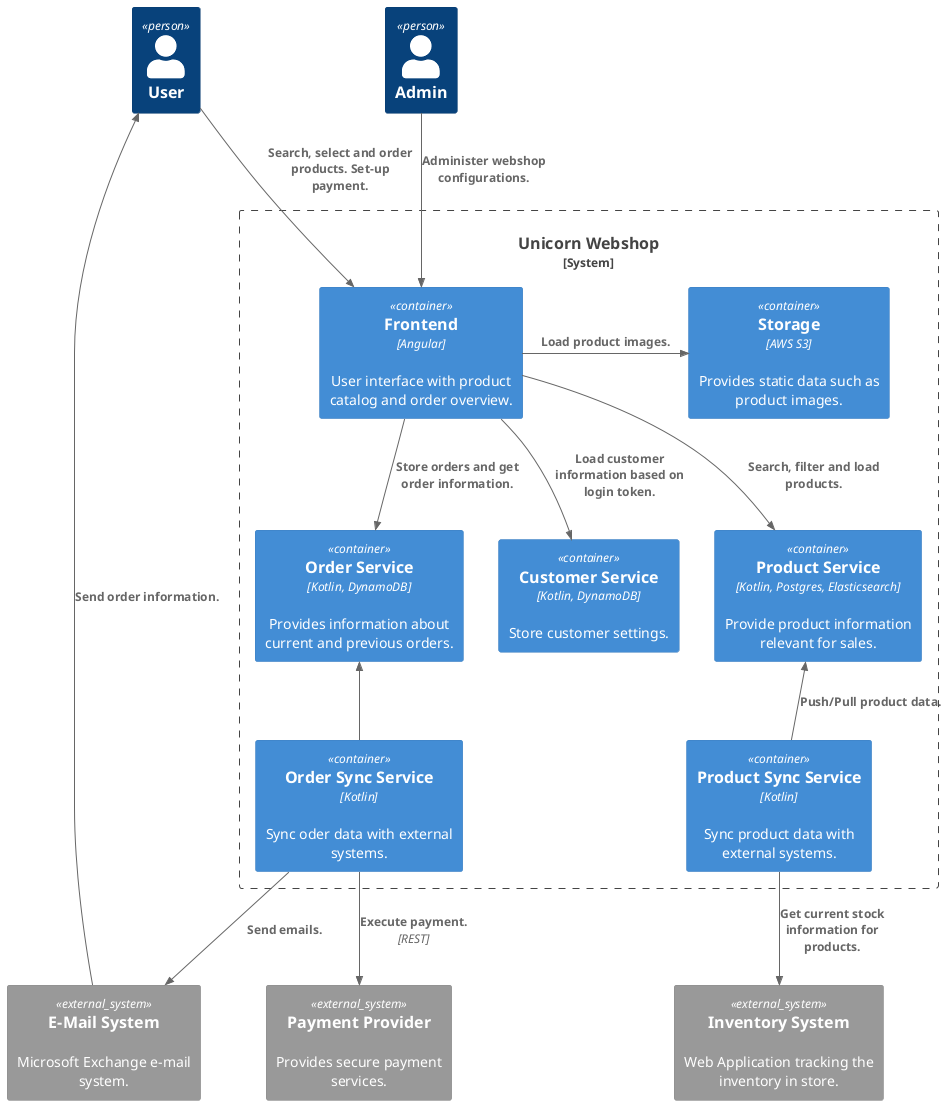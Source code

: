 @startuml c4-2-container-microservices
!include <C4/C4_Container>

Person(admin, "Admin")
Person(user, "User")

System_Boundary(system, "Unicorn Webshop") {

    Container(frontend, "Frontend", "Angular", "User interface with product catalog and order overview.")

    Container(storage, "Storage", "AWS S3", "Provides static data such as product images.")

    Container(product, "Product Service", "Kotlin, Postgres, Elasticsearch", "Provide product information relevant for sales.")
    Container(product_sync, "Product Sync Service", "Kotlin", "Sync product data with external systems.")
    Container(customer, "Customer Service", "Kotlin, DynamoDB", "Store customer settings.")
    Container(order, "Order Service", "Kotlin, DynamoDB", "Provides information about current and previous orders.")
    Container(order_sync, "Order Sync Service", "Kotlin", "Sync oder data with external systems.")
}

Rel_R(frontend, storage, "Load product images.")
Rel(frontend, product, "Search, filter and load products.")
Rel(frontend, order, "Store orders and get order information.")
Rel(frontend, customer, "Load customer information based on login token.")

Rel_U(order_sync, order, "")
Rel_U(product_sync, product, "Push/Pull product data.")

System_Ext(inventory, "Inventory System", "Web Application tracking the inventory in store.")
System_Ext(payment, "Payment Provider", "Provides secure payment services.")
System_Ext(email, "E-Mail System", "Microsoft Exchange e-mail system.")

Rel(user, frontend, "Search, select and order products. Set-up payment.")
Rel(admin, frontend, "Administer webshop configurations.")

Rel(product_sync, inventory, "Get current stock information for products.")
Rel(order_sync, payment, "Execute payment.", "REST")
Rel(order_sync, email, "Send emails.")

Rel_U(email, user, "Send order information.")

@enduml
